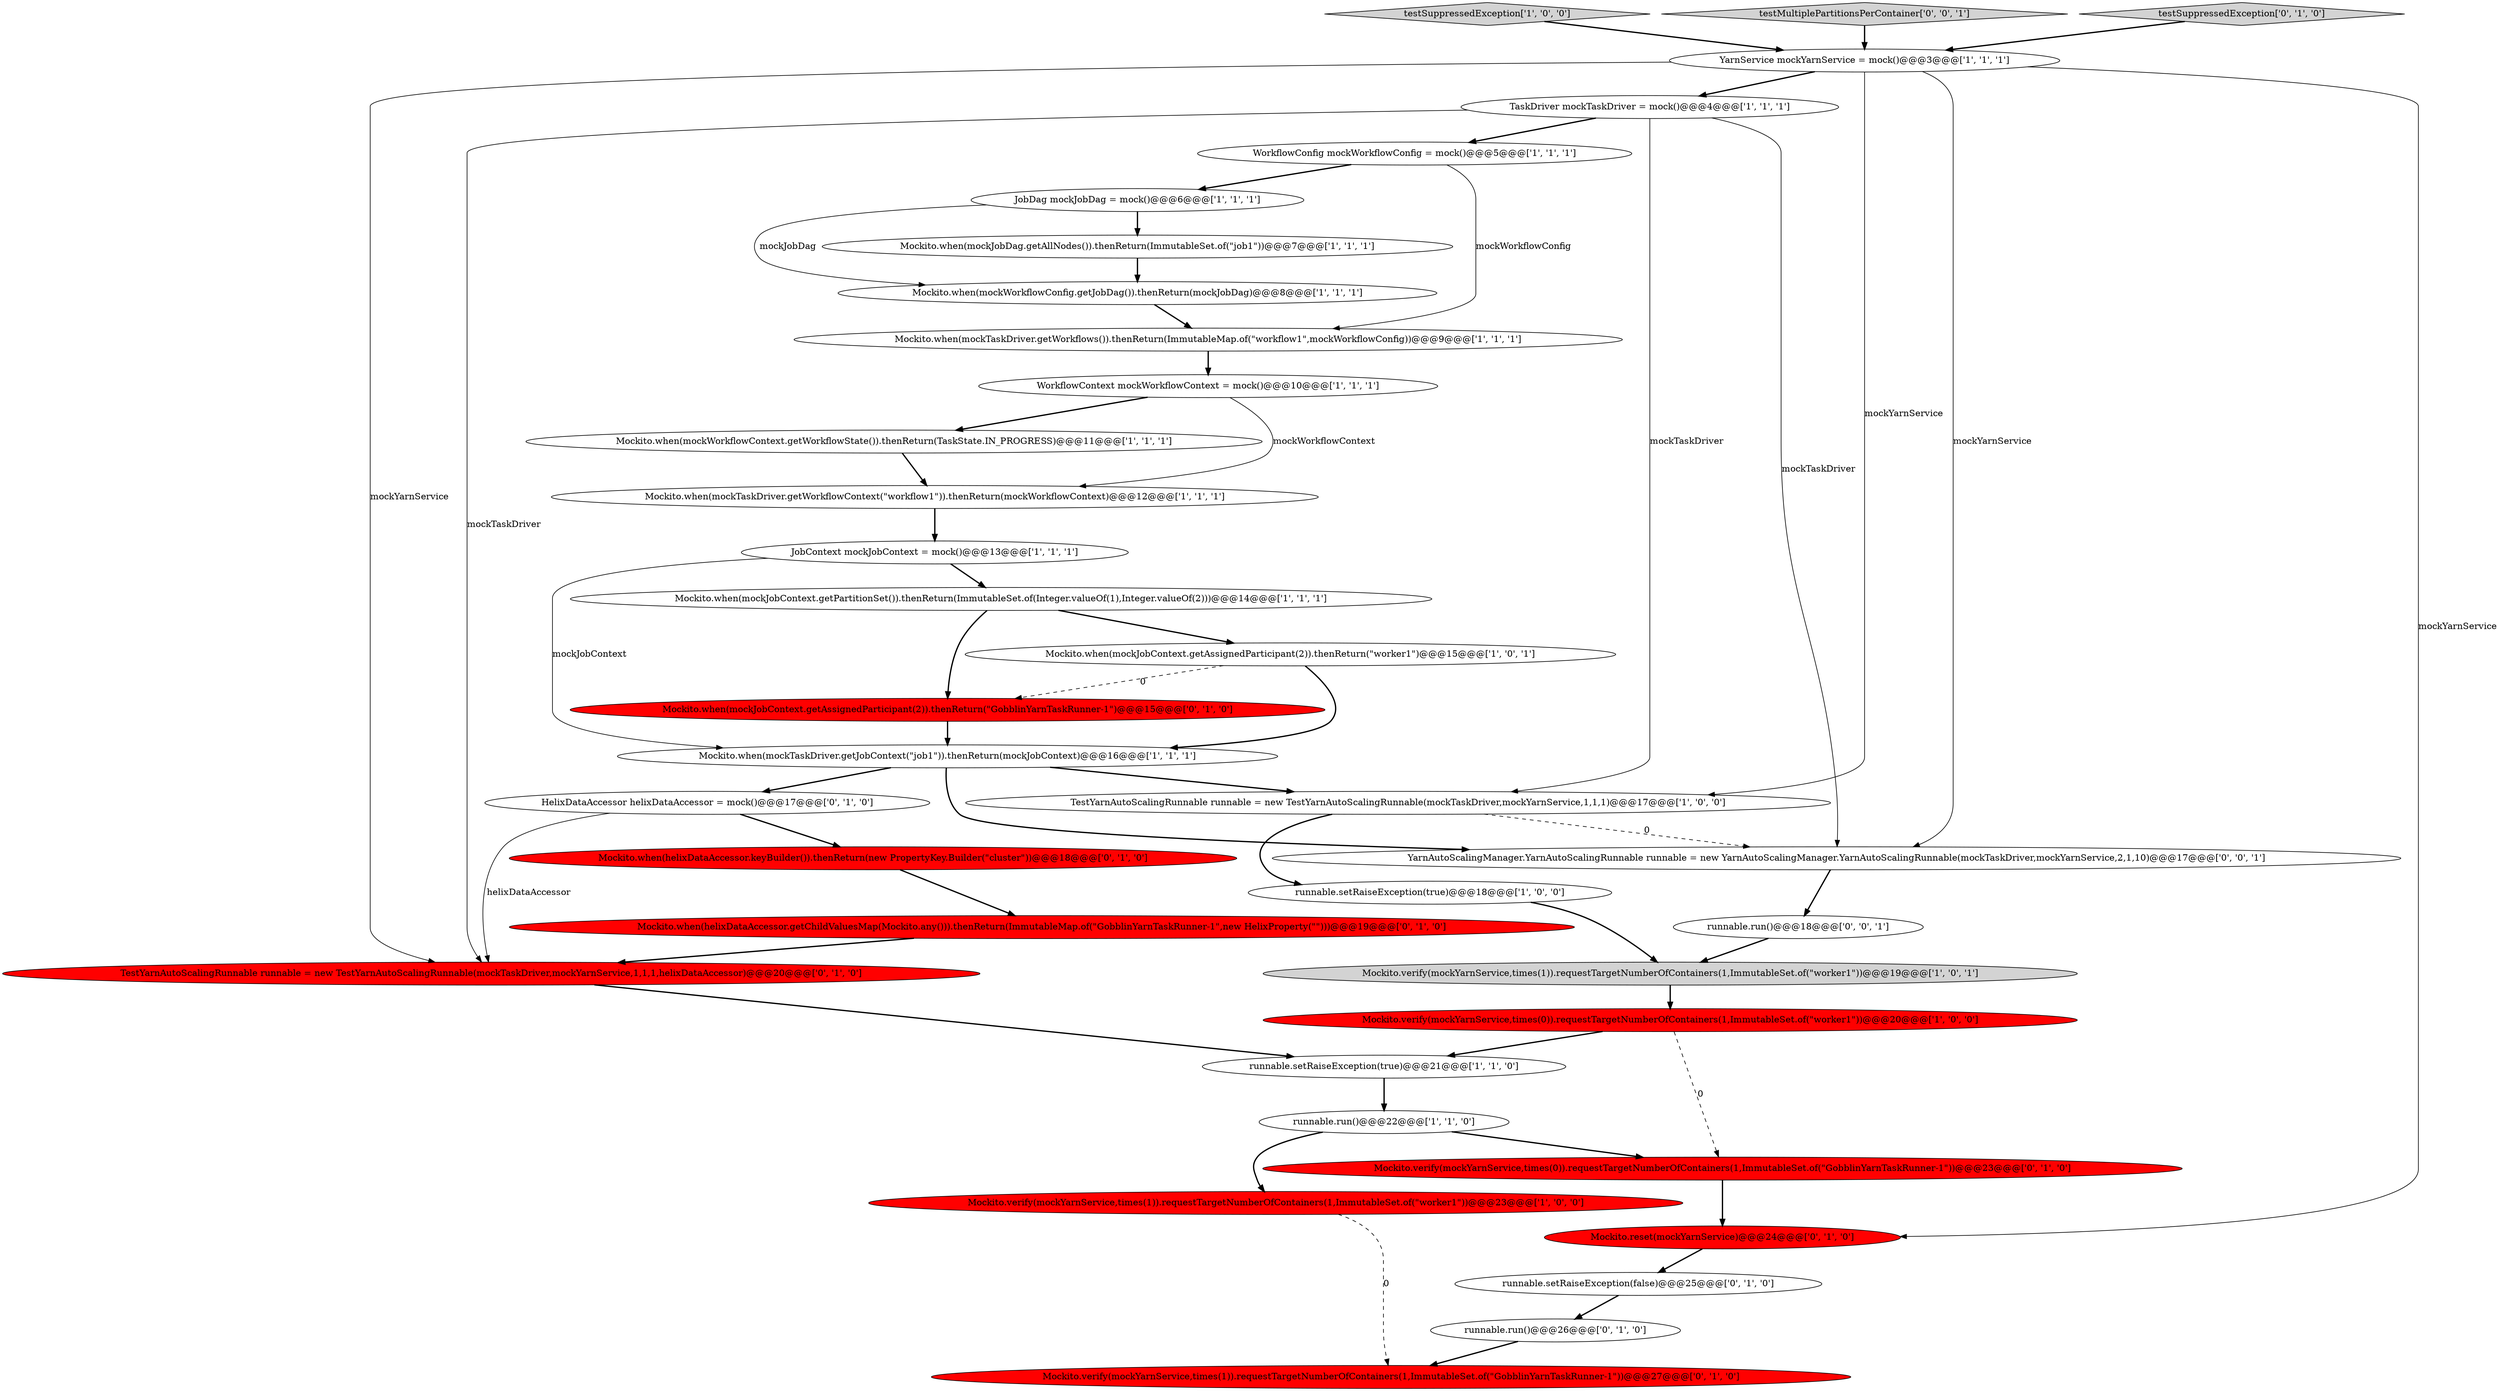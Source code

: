 digraph {
26 [style = filled, label = "Mockito.when(helixDataAccessor.keyBuilder()).thenReturn(new PropertyKey.Builder(\"cluster\"))@@@18@@@['0', '1', '0']", fillcolor = red, shape = ellipse image = "AAA1AAABBB2BBB"];
16 [style = filled, label = "runnable.setRaiseException(true)@@@21@@@['1', '1', '0']", fillcolor = white, shape = ellipse image = "AAA0AAABBB1BBB"];
27 [style = filled, label = "Mockito.verify(mockYarnService,times(1)).requestTargetNumberOfContainers(1,ImmutableSet.of(\"GobblinYarnTaskRunner-1\"))@@@27@@@['0', '1', '0']", fillcolor = red, shape = ellipse image = "AAA1AAABBB2BBB"];
7 [style = filled, label = "TaskDriver mockTaskDriver = mock()@@@4@@@['1', '1', '1']", fillcolor = white, shape = ellipse image = "AAA0AAABBB1BBB"];
15 [style = filled, label = "Mockito.when(mockTaskDriver.getWorkflowContext(\"workflow1\")).thenReturn(mockWorkflowContext)@@@12@@@['1', '1', '1']", fillcolor = white, shape = ellipse image = "AAA0AAABBB1BBB"];
11 [style = filled, label = "runnable.setRaiseException(true)@@@18@@@['1', '0', '0']", fillcolor = white, shape = ellipse image = "AAA0AAABBB1BBB"];
30 [style = filled, label = "Mockito.when(mockJobContext.getAssignedParticipant(2)).thenReturn(\"GobblinYarnTaskRunner-1\")@@@15@@@['0', '1', '0']", fillcolor = red, shape = ellipse image = "AAA1AAABBB2BBB"];
4 [style = filled, label = "Mockito.verify(mockYarnService,times(1)).requestTargetNumberOfContainers(1,ImmutableSet.of(\"worker1\"))@@@23@@@['1', '0', '0']", fillcolor = red, shape = ellipse image = "AAA1AAABBB1BBB"];
8 [style = filled, label = "WorkflowConfig mockWorkflowConfig = mock()@@@5@@@['1', '1', '1']", fillcolor = white, shape = ellipse image = "AAA0AAABBB1BBB"];
25 [style = filled, label = "runnable.run()@@@26@@@['0', '1', '0']", fillcolor = white, shape = ellipse image = "AAA0AAABBB2BBB"];
28 [style = filled, label = "TestYarnAutoScalingRunnable runnable = new TestYarnAutoScalingRunnable(mockTaskDriver,mockYarnService,1,1,1,helixDataAccessor)@@@20@@@['0', '1', '0']", fillcolor = red, shape = ellipse image = "AAA1AAABBB2BBB"];
9 [style = filled, label = "JobContext mockJobContext = mock()@@@13@@@['1', '1', '1']", fillcolor = white, shape = ellipse image = "AAA0AAABBB1BBB"];
6 [style = filled, label = "testSuppressedException['1', '0', '0']", fillcolor = lightgray, shape = diamond image = "AAA0AAABBB1BBB"];
5 [style = filled, label = "WorkflowContext mockWorkflowContext = mock()@@@10@@@['1', '1', '1']", fillcolor = white, shape = ellipse image = "AAA0AAABBB1BBB"];
10 [style = filled, label = "YarnService mockYarnService = mock()@@@3@@@['1', '1', '1']", fillcolor = white, shape = ellipse image = "AAA0AAABBB1BBB"];
34 [style = filled, label = "YarnAutoScalingManager.YarnAutoScalingRunnable runnable = new YarnAutoScalingManager.YarnAutoScalingRunnable(mockTaskDriver,mockYarnService,2,1,10)@@@17@@@['0', '0', '1']", fillcolor = white, shape = ellipse image = "AAA0AAABBB3BBB"];
1 [style = filled, label = "TestYarnAutoScalingRunnable runnable = new TestYarnAutoScalingRunnable(mockTaskDriver,mockYarnService,1,1,1)@@@17@@@['1', '0', '0']", fillcolor = white, shape = ellipse image = "AAA0AAABBB1BBB"];
22 [style = filled, label = "Mockito.reset(mockYarnService)@@@24@@@['0', '1', '0']", fillcolor = red, shape = ellipse image = "AAA1AAABBB2BBB"];
33 [style = filled, label = "testMultiplePartitionsPerContainer['0', '0', '1']", fillcolor = lightgray, shape = diamond image = "AAA0AAABBB3BBB"];
12 [style = filled, label = "Mockito.when(mockTaskDriver.getJobContext(\"job1\")).thenReturn(mockJobContext)@@@16@@@['1', '1', '1']", fillcolor = white, shape = ellipse image = "AAA0AAABBB1BBB"];
23 [style = filled, label = "HelixDataAccessor helixDataAccessor = mock()@@@17@@@['0', '1', '0']", fillcolor = white, shape = ellipse image = "AAA0AAABBB2BBB"];
14 [style = filled, label = "Mockito.when(mockWorkflowContext.getWorkflowState()).thenReturn(TaskState.IN_PROGRESS)@@@11@@@['1', '1', '1']", fillcolor = white, shape = ellipse image = "AAA0AAABBB1BBB"];
3 [style = filled, label = "Mockito.when(mockTaskDriver.getWorkflows()).thenReturn(ImmutableMap.of(\"workflow1\",mockWorkflowConfig))@@@9@@@['1', '1', '1']", fillcolor = white, shape = ellipse image = "AAA0AAABBB1BBB"];
13 [style = filled, label = "Mockito.when(mockJobContext.getAssignedParticipant(2)).thenReturn(\"worker1\")@@@15@@@['1', '0', '1']", fillcolor = white, shape = ellipse image = "AAA0AAABBB1BBB"];
19 [style = filled, label = "Mockito.when(mockJobDag.getAllNodes()).thenReturn(ImmutableSet.of(\"job1\"))@@@7@@@['1', '1', '1']", fillcolor = white, shape = ellipse image = "AAA0AAABBB1BBB"];
2 [style = filled, label = "Mockito.verify(mockYarnService,times(1)).requestTargetNumberOfContainers(1,ImmutableSet.of(\"worker1\"))@@@19@@@['1', '0', '1']", fillcolor = lightgray, shape = ellipse image = "AAA0AAABBB1BBB"];
21 [style = filled, label = "Mockito.when(mockJobContext.getPartitionSet()).thenReturn(ImmutableSet.of(Integer.valueOf(1),Integer.valueOf(2)))@@@14@@@['1', '1', '1']", fillcolor = white, shape = ellipse image = "AAA0AAABBB1BBB"];
35 [style = filled, label = "runnable.run()@@@18@@@['0', '0', '1']", fillcolor = white, shape = ellipse image = "AAA0AAABBB3BBB"];
17 [style = filled, label = "Mockito.verify(mockYarnService,times(0)).requestTargetNumberOfContainers(1,ImmutableSet.of(\"worker1\"))@@@20@@@['1', '0', '0']", fillcolor = red, shape = ellipse image = "AAA1AAABBB1BBB"];
32 [style = filled, label = "Mockito.verify(mockYarnService,times(0)).requestTargetNumberOfContainers(1,ImmutableSet.of(\"GobblinYarnTaskRunner-1\"))@@@23@@@['0', '1', '0']", fillcolor = red, shape = ellipse image = "AAA1AAABBB2BBB"];
0 [style = filled, label = "runnable.run()@@@22@@@['1', '1', '0']", fillcolor = white, shape = ellipse image = "AAA0AAABBB1BBB"];
20 [style = filled, label = "JobDag mockJobDag = mock()@@@6@@@['1', '1', '1']", fillcolor = white, shape = ellipse image = "AAA0AAABBB1BBB"];
18 [style = filled, label = "Mockito.when(mockWorkflowConfig.getJobDag()).thenReturn(mockJobDag)@@@8@@@['1', '1', '1']", fillcolor = white, shape = ellipse image = "AAA0AAABBB1BBB"];
24 [style = filled, label = "runnable.setRaiseException(false)@@@25@@@['0', '1', '0']", fillcolor = white, shape = ellipse image = "AAA0AAABBB2BBB"];
29 [style = filled, label = "testSuppressedException['0', '1', '0']", fillcolor = lightgray, shape = diamond image = "AAA0AAABBB2BBB"];
31 [style = filled, label = "Mockito.when(helixDataAccessor.getChildValuesMap(Mockito.any())).thenReturn(ImmutableMap.of(\"GobblinYarnTaskRunner-1\",new HelixProperty(\"\")))@@@19@@@['0', '1', '0']", fillcolor = red, shape = ellipse image = "AAA1AAABBB2BBB"];
2->17 [style = bold, label=""];
7->34 [style = solid, label="mockTaskDriver"];
18->3 [style = bold, label=""];
32->22 [style = bold, label=""];
16->0 [style = bold, label=""];
19->18 [style = bold, label=""];
5->15 [style = solid, label="mockWorkflowContext"];
20->18 [style = solid, label="mockJobDag"];
10->28 [style = solid, label="mockYarnService"];
1->34 [style = dashed, label="0"];
35->2 [style = bold, label=""];
9->12 [style = solid, label="mockJobContext"];
23->26 [style = bold, label=""];
4->27 [style = dashed, label="0"];
8->3 [style = solid, label="mockWorkflowConfig"];
12->34 [style = bold, label=""];
33->10 [style = bold, label=""];
17->32 [style = dashed, label="0"];
5->14 [style = bold, label=""];
21->30 [style = bold, label=""];
23->28 [style = solid, label="helixDataAccessor"];
7->8 [style = bold, label=""];
12->1 [style = bold, label=""];
28->16 [style = bold, label=""];
10->7 [style = bold, label=""];
11->2 [style = bold, label=""];
1->11 [style = bold, label=""];
10->1 [style = solid, label="mockYarnService"];
10->34 [style = solid, label="mockYarnService"];
25->27 [style = bold, label=""];
3->5 [style = bold, label=""];
30->12 [style = bold, label=""];
26->31 [style = bold, label=""];
13->12 [style = bold, label=""];
8->20 [style = bold, label=""];
0->4 [style = bold, label=""];
15->9 [style = bold, label=""];
24->25 [style = bold, label=""];
6->10 [style = bold, label=""];
9->21 [style = bold, label=""];
29->10 [style = bold, label=""];
7->28 [style = solid, label="mockTaskDriver"];
14->15 [style = bold, label=""];
12->23 [style = bold, label=""];
31->28 [style = bold, label=""];
22->24 [style = bold, label=""];
0->32 [style = bold, label=""];
34->35 [style = bold, label=""];
20->19 [style = bold, label=""];
13->30 [style = dashed, label="0"];
10->22 [style = solid, label="mockYarnService"];
17->16 [style = bold, label=""];
21->13 [style = bold, label=""];
7->1 [style = solid, label="mockTaskDriver"];
}
